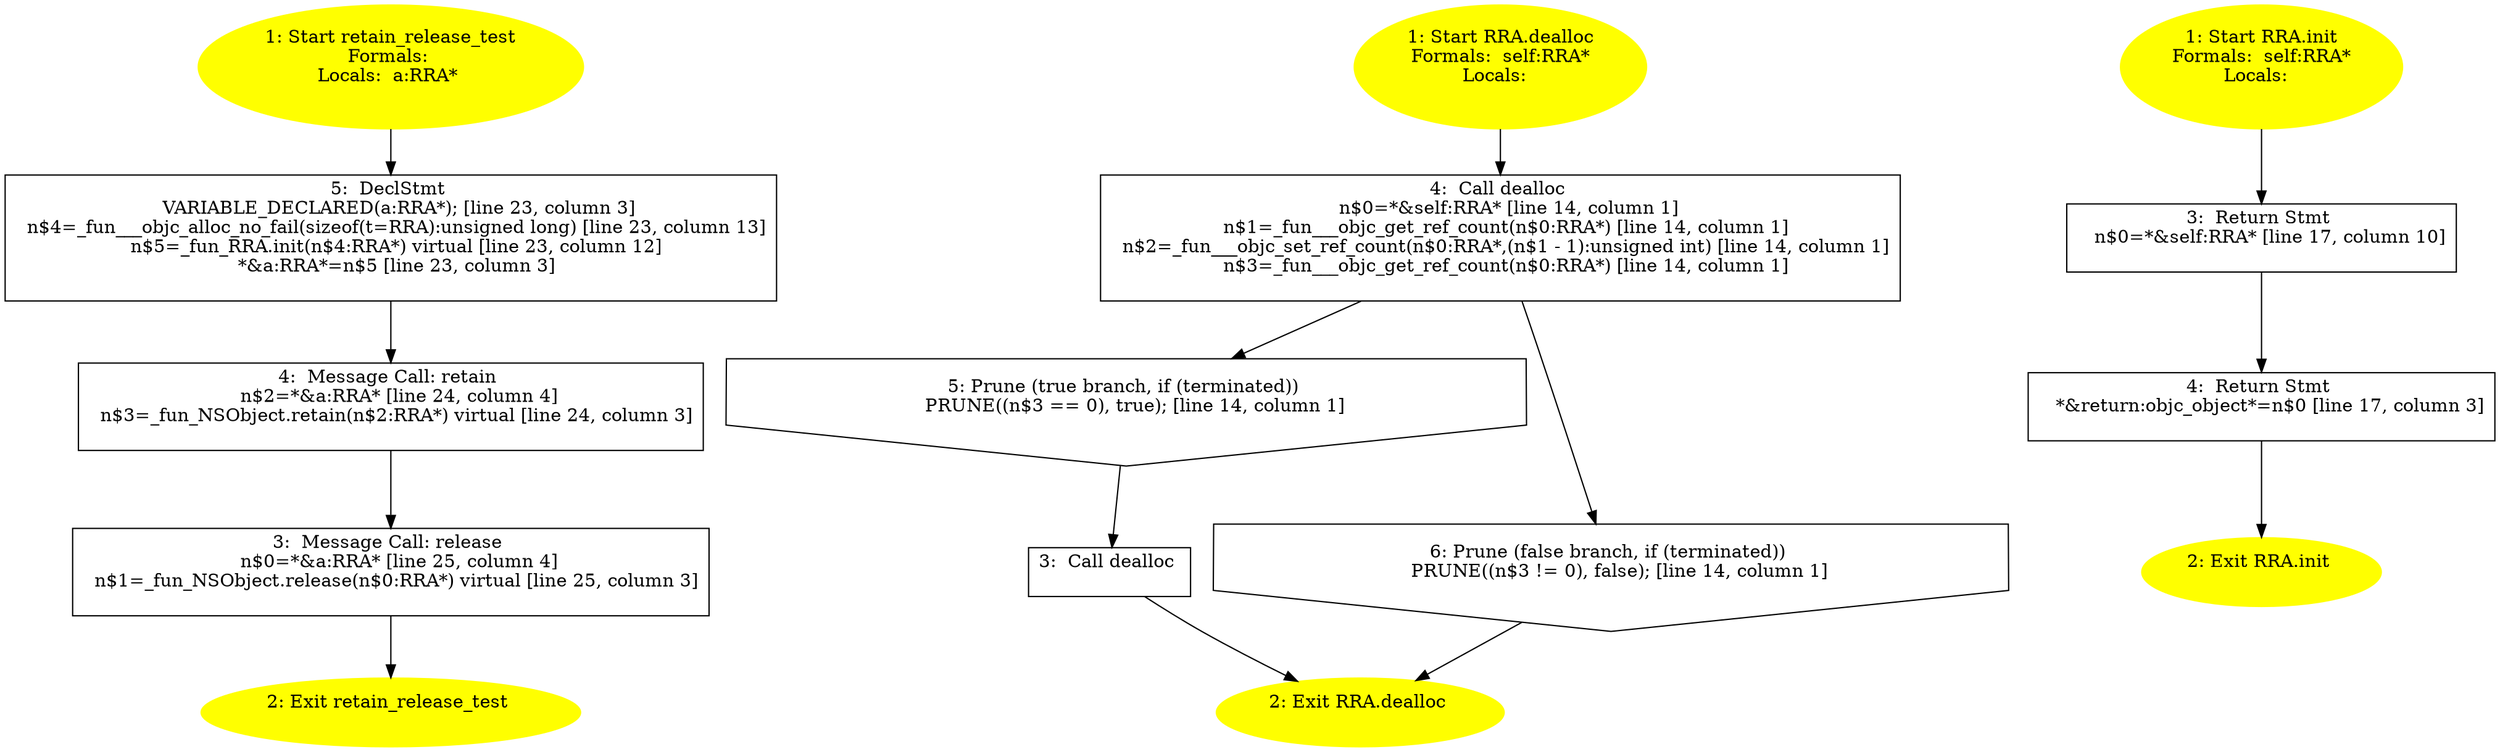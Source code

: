 /* @generated */
digraph cfg {
"retain_release_test.65a9467f2c991ef519f3b0d97687f937_1" [label="1: Start retain_release_test\nFormals: \nLocals:  a:RRA* \n  " color=yellow style=filled]
	

	 "retain_release_test.65a9467f2c991ef519f3b0d97687f937_1" -> "retain_release_test.65a9467f2c991ef519f3b0d97687f937_5" ;
"retain_release_test.65a9467f2c991ef519f3b0d97687f937_2" [label="2: Exit retain_release_test \n  " color=yellow style=filled]
	

"retain_release_test.65a9467f2c991ef519f3b0d97687f937_3" [label="3:  Message Call: release \n   n$0=*&a:RRA* [line 25, column 4]\n  n$1=_fun_NSObject.release(n$0:RRA*) virtual [line 25, column 3]\n " shape="box"]
	

	 "retain_release_test.65a9467f2c991ef519f3b0d97687f937_3" -> "retain_release_test.65a9467f2c991ef519f3b0d97687f937_2" ;
"retain_release_test.65a9467f2c991ef519f3b0d97687f937_4" [label="4:  Message Call: retain \n   n$2=*&a:RRA* [line 24, column 4]\n  n$3=_fun_NSObject.retain(n$2:RRA*) virtual [line 24, column 3]\n " shape="box"]
	

	 "retain_release_test.65a9467f2c991ef519f3b0d97687f937_4" -> "retain_release_test.65a9467f2c991ef519f3b0d97687f937_3" ;
"retain_release_test.65a9467f2c991ef519f3b0d97687f937_5" [label="5:  DeclStmt \n   VARIABLE_DECLARED(a:RRA*); [line 23, column 3]\n  n$4=_fun___objc_alloc_no_fail(sizeof(t=RRA):unsigned long) [line 23, column 13]\n  n$5=_fun_RRA.init(n$4:RRA*) virtual [line 23, column 12]\n  *&a:RRA*=n$5 [line 23, column 3]\n " shape="box"]
	

	 "retain_release_test.65a9467f2c991ef519f3b0d97687f937_5" -> "retain_release_test.65a9467f2c991ef519f3b0d97687f937_4" ;
"dealloc#RRA#[instance].ce47edcdb70a255d0ebc901cadc2991d_1" [label="1: Start RRA.dealloc\nFormals:  self:RRA*\nLocals:  \n  " color=yellow style=filled]
	

	 "dealloc#RRA#[instance].ce47edcdb70a255d0ebc901cadc2991d_1" -> "dealloc#RRA#[instance].ce47edcdb70a255d0ebc901cadc2991d_4" ;
"dealloc#RRA#[instance].ce47edcdb70a255d0ebc901cadc2991d_2" [label="2: Exit RRA.dealloc \n  " color=yellow style=filled]
	

"dealloc#RRA#[instance].ce47edcdb70a255d0ebc901cadc2991d_3" [label="3:  Call dealloc \n  " shape="box"]
	

	 "dealloc#RRA#[instance].ce47edcdb70a255d0ebc901cadc2991d_3" -> "dealloc#RRA#[instance].ce47edcdb70a255d0ebc901cadc2991d_2" ;
"dealloc#RRA#[instance].ce47edcdb70a255d0ebc901cadc2991d_4" [label="4:  Call dealloc \n   n$0=*&self:RRA* [line 14, column 1]\n  n$1=_fun___objc_get_ref_count(n$0:RRA*) [line 14, column 1]\n  n$2=_fun___objc_set_ref_count(n$0:RRA*,(n$1 - 1):unsigned int) [line 14, column 1]\n  n$3=_fun___objc_get_ref_count(n$0:RRA*) [line 14, column 1]\n " shape="box"]
	

	 "dealloc#RRA#[instance].ce47edcdb70a255d0ebc901cadc2991d_4" -> "dealloc#RRA#[instance].ce47edcdb70a255d0ebc901cadc2991d_5" ;
	 "dealloc#RRA#[instance].ce47edcdb70a255d0ebc901cadc2991d_4" -> "dealloc#RRA#[instance].ce47edcdb70a255d0ebc901cadc2991d_6" ;
"dealloc#RRA#[instance].ce47edcdb70a255d0ebc901cadc2991d_5" [label="5: Prune (true branch, if (terminated)) \n   PRUNE((n$3 == 0), true); [line 14, column 1]\n " shape="invhouse"]
	

	 "dealloc#RRA#[instance].ce47edcdb70a255d0ebc901cadc2991d_5" -> "dealloc#RRA#[instance].ce47edcdb70a255d0ebc901cadc2991d_3" ;
"dealloc#RRA#[instance].ce47edcdb70a255d0ebc901cadc2991d_6" [label="6: Prune (false branch, if (terminated)) \n   PRUNE((n$3 != 0), false); [line 14, column 1]\n " shape="invhouse"]
	

	 "dealloc#RRA#[instance].ce47edcdb70a255d0ebc901cadc2991d_6" -> "dealloc#RRA#[instance].ce47edcdb70a255d0ebc901cadc2991d_2" ;
"init#RRA#[instance].5321a35fb15e7a646f11404edc2d9d04_1" [label="1: Start RRA.init\nFormals:  self:RRA*\nLocals:  \n  " color=yellow style=filled]
	

	 "init#RRA#[instance].5321a35fb15e7a646f11404edc2d9d04_1" -> "init#RRA#[instance].5321a35fb15e7a646f11404edc2d9d04_3" ;
"init#RRA#[instance].5321a35fb15e7a646f11404edc2d9d04_2" [label="2: Exit RRA.init \n  " color=yellow style=filled]
	

"init#RRA#[instance].5321a35fb15e7a646f11404edc2d9d04_3" [label="3:  Return Stmt \n   n$0=*&self:RRA* [line 17, column 10]\n " shape="box"]
	

	 "init#RRA#[instance].5321a35fb15e7a646f11404edc2d9d04_3" -> "init#RRA#[instance].5321a35fb15e7a646f11404edc2d9d04_4" ;
"init#RRA#[instance].5321a35fb15e7a646f11404edc2d9d04_4" [label="4:  Return Stmt \n   *&return:objc_object*=n$0 [line 17, column 3]\n " shape="box"]
	

	 "init#RRA#[instance].5321a35fb15e7a646f11404edc2d9d04_4" -> "init#RRA#[instance].5321a35fb15e7a646f11404edc2d9d04_2" ;
}
